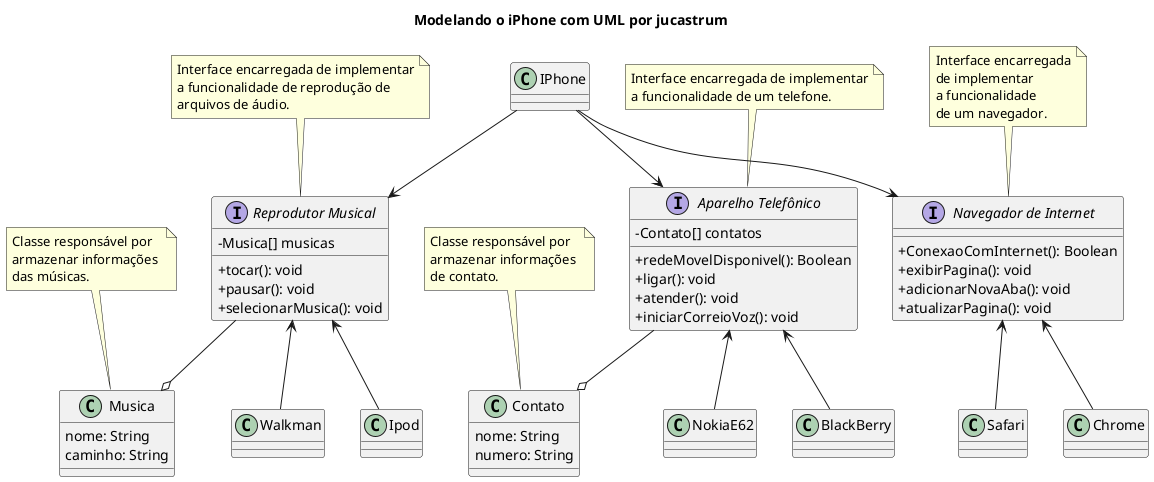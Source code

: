 @startuml
title Modelando o iPhone com UML por jucastrum

skinparam classAttributeIconSize 0

interface "Reprodutor Musical" as ReprodutorMusical {
  -Musica[] musicas
  +tocar(): void
  +pausar(): void
  +selecionarMusica(): void
}
note top of ReprodutorMusical
  Interface encarregada de implementar
  a funcionalidade de reprodução de 
  arquivos de áudio.
end note

interface "Aparelho Telefônico" as AparelhoTelefonico {
  -Contato[] contatos
  +redeMovelDisponivel(): Boolean
  +ligar(): void
  +atender(): void
  +iniciarCorreioVoz(): void
}
note top of AparelhoTelefonico
  Interface encarregada de implementar
  a funcionalidade de um telefone.
end note

class Musica {
  nome: String
  caminho: String
}
note top of Musica
  Classe responsável por 
  armazenar informações 
  das músicas.
end note

class Contato {
  nome: String
  numero: String
}
note top of Contato
  Classe responsável por 
  armazenar informações 
  de contato.
end note

interface "Navegador de Internet" as NavegadorInternet {
  +ConexaoComInternet(): Boolean
  +exibirPagina(): void
  +adicionarNovaAba(): void
  +atualizarPagina(): void
}
note top of NavegadorInternet
  Interface encarregada
  de implementar
  a funcionalidade 
  de um navegador.
end note

class IPhone {}

class Safari {}
class Chrome {}

class NokiaE62 {}
class BlackBerry {}

class Walkman {}
class Ipod {}

IPhone --> AparelhoTelefonico
IPhone --> NavegadorInternet
IPhone --> ReprodutorMusical
ReprodutorMusical --o Musica
AparelhoTelefonico <-- NokiaE62
AparelhoTelefonico <-- BlackBerry
AparelhoTelefonico --o Contato

ReprodutorMusical <-- Walkman
ReprodutorMusical <-- Ipod

NavegadorInternet <-- Safari
NavegadorInternet <-- Chrome

@enduml
